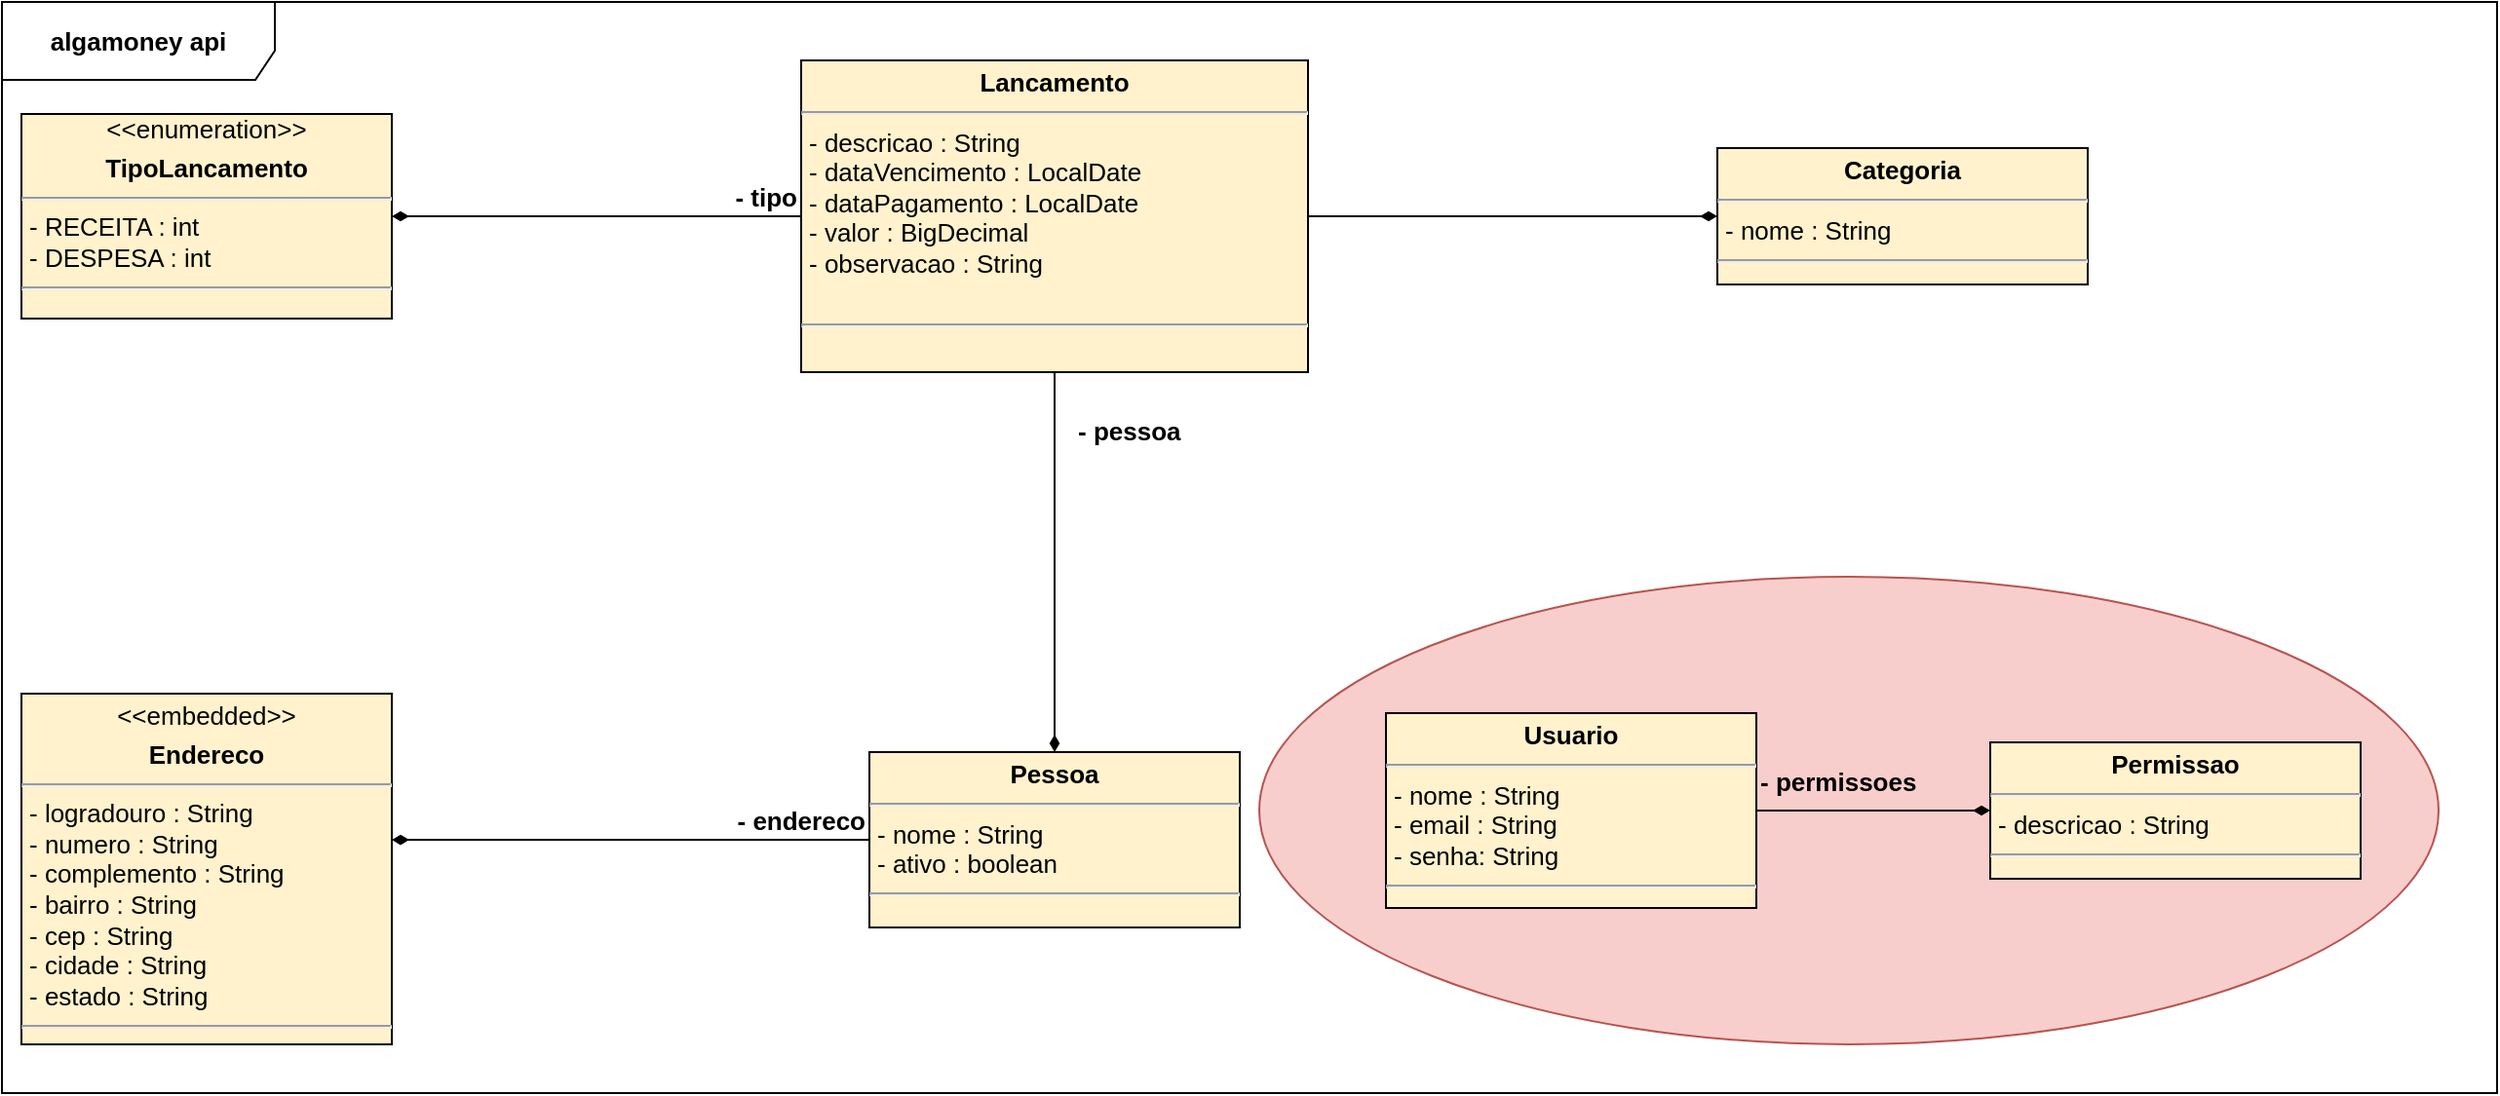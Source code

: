<mxfile version="14.4.2" type="device"><diagram id="ncuHzBbxJ_5knfSoIQrn" name="Página-1"><mxGraphModel dx="1422" dy="808" grid="1" gridSize="10" guides="1" tooltips="1" connect="1" arrows="1" fold="1" page="1" pageScale="1" pageWidth="827" pageHeight="1169" math="0" shadow="0"><root><mxCell id="0"/><mxCell id="1" parent="0"/><mxCell id="CHXhr2YtQ0jHyPZLbdqL-55" value="&lt;b&gt;algamoney api&lt;/b&gt;" style="shape=umlFrame;whiteSpace=wrap;html=1;rounded=0;shadow=0;glass=0;sketch=0;strokeColor=#000000;strokeWidth=1;fillColor=none;gradientColor=none;fontSize=13;align=center;width=140;height=40;" parent="1" vertex="1"><mxGeometry x="40" y="80" width="1280" height="560" as="geometry"/></mxCell><mxCell id="CHXhr2YtQ0jHyPZLbdqL-40" value="&lt;p style=&quot;margin: 4px 0px 0px; text-align: center; font-size: 13px;&quot;&gt;&lt;b style=&quot;font-size: 13px;&quot;&gt;Categoria&lt;/b&gt;&lt;/p&gt;&lt;hr style=&quot;font-size: 13px;&quot;&gt;&lt;p style=&quot;margin: 0px 0px 0px 4px; font-size: 13px;&quot;&gt;- nome : String&lt;br style=&quot;font-size: 13px;&quot;&gt;&lt;/p&gt;&lt;hr style=&quot;font-size: 13px;&quot;&gt;&lt;p style=&quot;margin: 0px 0px 0px 4px; font-size: 13px;&quot;&gt;&lt;br style=&quot;font-size: 13px;&quot;&gt;&lt;/p&gt;" style="verticalAlign=top;align=left;overflow=fill;fontSize=13;fontFamily=Helvetica;html=1;rounded=0;shadow=0;glass=0;sketch=0;strokeWidth=1;fillColor=#fff2cc;" parent="1" vertex="1"><mxGeometry x="920" y="155" width="190" height="70" as="geometry"/></mxCell><mxCell id="CHXhr2YtQ0jHyPZLbdqL-42" style="edgeStyle=orthogonalEdgeStyle;rounded=0;orthogonalLoop=1;jettySize=auto;html=1;endArrow=diamondThin;endFill=1;fontSize=13;" parent="1" source="CHXhr2YtQ0jHyPZLbdqL-41" target="CHXhr2YtQ0jHyPZLbdqL-40" edge="1"><mxGeometry relative="1" as="geometry"/></mxCell><mxCell id="CHXhr2YtQ0jHyPZLbdqL-48" style="edgeStyle=orthogonalEdgeStyle;rounded=0;orthogonalLoop=1;jettySize=auto;html=1;endArrow=diamondThin;endFill=1;fontSize=13;" parent="1" source="CHXhr2YtQ0jHyPZLbdqL-41" target="CHXhr2YtQ0jHyPZLbdqL-45" edge="1"><mxGeometry relative="1" as="geometry"/></mxCell><mxCell id="CHXhr2YtQ0jHyPZLbdqL-52" style="edgeStyle=orthogonalEdgeStyle;rounded=0;orthogonalLoop=1;jettySize=auto;html=1;endArrow=diamondThin;endFill=1;fontSize=13;" parent="1" source="CHXhr2YtQ0jHyPZLbdqL-41" target="CHXhr2YtQ0jHyPZLbdqL-51" edge="1"><mxGeometry relative="1" as="geometry"/></mxCell><mxCell id="CHXhr2YtQ0jHyPZLbdqL-41" value="&lt;p style=&quot;margin: 4px 0px 0px; text-align: center; font-size: 13px;&quot;&gt;&lt;b style=&quot;font-size: 13px;&quot;&gt;Lancamento&lt;/b&gt;&lt;/p&gt;&lt;hr style=&quot;font-size: 13px;&quot;&gt;&lt;p style=&quot;margin: 0px 0px 0px 4px; font-size: 13px;&quot;&gt;- descricao : String&lt;br style=&quot;font-size: 13px;&quot;&gt;&lt;/p&gt;&lt;p style=&quot;margin: 0px 0px 0px 4px; font-size: 13px;&quot;&gt;- dataVencimento : LocalDate&lt;/p&gt;&lt;p style=&quot;margin: 0px 0px 0px 4px; font-size: 13px;&quot;&gt;- dataPagamento : LocalDate&lt;/p&gt;&lt;p style=&quot;margin: 0px 0px 0px 4px; font-size: 13px;&quot;&gt;- valor : BigDecimal&lt;/p&gt;&lt;p style=&quot;margin: 0px 0px 0px 4px; font-size: 13px;&quot;&gt;- observacao : String&lt;/p&gt;&lt;p style=&quot;margin: 0px 0px 0px 4px; font-size: 13px;&quot;&gt;&lt;br style=&quot;font-size: 13px;&quot;&gt;&lt;/p&gt;&lt;hr style=&quot;font-size: 13px;&quot;&gt;&lt;p style=&quot;margin: 0px 0px 0px 4px; font-size: 13px;&quot;&gt;&lt;br style=&quot;font-size: 13px;&quot;&gt;&lt;/p&gt;" style="verticalAlign=top;align=left;overflow=fill;fontSize=13;fontFamily=Helvetica;html=1;rounded=0;shadow=0;glass=0;sketch=0;strokeWidth=1;fillColor=#fff2cc;horizontal=1;spacingTop=0;" parent="1" vertex="1"><mxGeometry x="450" y="110" width="260" height="160" as="geometry"/></mxCell><mxCell id="CHXhr2YtQ0jHyPZLbdqL-47" style="edgeStyle=orthogonalEdgeStyle;rounded=0;orthogonalLoop=1;jettySize=auto;html=1;entryX=1;entryY=0.417;entryDx=0;entryDy=0;entryPerimeter=0;endArrow=diamondThin;endFill=1;fontSize=13;" parent="1" source="CHXhr2YtQ0jHyPZLbdqL-45" target="CHXhr2YtQ0jHyPZLbdqL-46" edge="1"><mxGeometry relative="1" as="geometry"/></mxCell><mxCell id="CHXhr2YtQ0jHyPZLbdqL-45" value="&lt;p style=&quot;margin: 4px 0px 0px ; text-align: center ; font-size: 13px&quot;&gt;&lt;b style=&quot;font-size: 13px&quot;&gt;Pessoa&lt;/b&gt;&lt;/p&gt;&lt;hr style=&quot;font-size: 13px&quot;&gt;&lt;p style=&quot;margin: 0px 0px 0px 4px ; font-size: 13px&quot;&gt;- nome : String&lt;br style=&quot;font-size: 13px&quot;&gt;&lt;/p&gt;&lt;p style=&quot;margin: 0px 0px 0px 4px ; font-size: 13px&quot;&gt;- ativo : boolean&lt;/p&gt;&lt;hr style=&quot;font-size: 13px&quot;&gt;&lt;p style=&quot;margin: 0px 0px 0px 4px ; font-size: 13px&quot;&gt;&lt;br style=&quot;font-size: 13px&quot;&gt;&lt;/p&gt;" style="verticalAlign=top;align=left;overflow=fill;fontSize=13;fontFamily=Helvetica;html=1;rounded=0;shadow=0;glass=0;sketch=0;strokeWidth=1;fillColor=#fff2cc;" parent="1" vertex="1"><mxGeometry x="485" y="465" width="190" height="90" as="geometry"/></mxCell><mxCell id="CHXhr2YtQ0jHyPZLbdqL-46" value="&lt;p style=&quot;margin: 4px 0px 0px ; text-align: center ; font-size: 13px&quot;&gt;&lt;span style=&quot;font-size: 13px&quot;&gt;&amp;lt;&amp;lt;embedded&amp;gt;&amp;gt;&lt;/span&gt;&lt;/p&gt;&lt;p style=&quot;margin: 4px 0px 0px ; text-align: center ; font-size: 13px&quot;&gt;&lt;b style=&quot;font-size: 13px&quot;&gt;Endereco&lt;/b&gt;&lt;/p&gt;&lt;hr style=&quot;font-size: 13px&quot;&gt;&lt;p style=&quot;margin: 0px 0px 0px 4px ; font-size: 13px&quot;&gt;- logradouro : String&lt;br style=&quot;font-size: 13px&quot;&gt;&lt;/p&gt;&lt;p style=&quot;margin: 0px 0px 0px 4px ; font-size: 13px&quot;&gt;- numero : String&lt;/p&gt;&lt;p style=&quot;margin: 0px 0px 0px 4px ; font-size: 13px&quot;&gt;- complemento : String&lt;/p&gt;&lt;p style=&quot;margin: 0px 0px 0px 4px ; font-size: 13px&quot;&gt;- bairro : String&lt;/p&gt;&lt;p style=&quot;margin: 0px 0px 0px 4px ; font-size: 13px&quot;&gt;- cep : String&lt;/p&gt;&lt;p style=&quot;margin: 0px 0px 0px 4px ; font-size: 13px&quot;&gt;- cidade : String&lt;/p&gt;&lt;p style=&quot;margin: 0px 0px 0px 4px ; font-size: 13px&quot;&gt;- estado : String&lt;/p&gt;&lt;hr style=&quot;font-size: 13px&quot;&gt;&lt;p style=&quot;margin: 0px 0px 0px 4px ; font-size: 13px&quot;&gt;&lt;br style=&quot;font-size: 13px&quot;&gt;&lt;/p&gt;" style="verticalAlign=top;align=left;overflow=fill;fontSize=13;fontFamily=Helvetica;html=1;rounded=0;shadow=0;glass=0;sketch=0;strokeWidth=1;fillColor=#fff2cc;" parent="1" vertex="1"><mxGeometry x="50" y="435" width="190" height="180" as="geometry"/></mxCell><mxCell id="CHXhr2YtQ0jHyPZLbdqL-39" value="" style="ellipse;whiteSpace=wrap;html=1;rounded=0;shadow=0;glass=0;sketch=0;strokeColor=#b85450;strokeWidth=1;fillColor=#f8cecc;align=left;" parent="1" vertex="1"><mxGeometry x="685" y="375" width="605" height="240" as="geometry"/></mxCell><mxCell id="CHXhr2YtQ0jHyPZLbdqL-34" value="&lt;p style=&quot;margin: 4px 0px 0px; text-align: center; font-size: 13px;&quot;&gt;&lt;b style=&quot;font-size: 13px;&quot;&gt;Usuario&lt;/b&gt;&lt;/p&gt;&lt;hr style=&quot;font-size: 13px;&quot;&gt;&lt;p style=&quot;margin: 0px 0px 0px 4px; font-size: 13px;&quot;&gt;- nome : String&lt;br style=&quot;font-size: 13px;&quot;&gt;- email : String&lt;/p&gt;&lt;p style=&quot;margin: 0px 0px 0px 4px; font-size: 13px;&quot;&gt;- senha: String&lt;/p&gt;&lt;hr style=&quot;font-size: 13px;&quot;&gt;&lt;p style=&quot;margin: 0px 0px 0px 4px; font-size: 13px;&quot;&gt;&lt;br style=&quot;font-size: 13px;&quot;&gt;&lt;/p&gt;" style="verticalAlign=top;align=left;overflow=fill;fontSize=13;fontFamily=Helvetica;html=1;rounded=0;shadow=0;glass=0;sketch=0;strokeWidth=1;fillColor=#fff2cc;" parent="1" vertex="1"><mxGeometry x="750" y="445" width="190" height="100" as="geometry"/></mxCell><mxCell id="CHXhr2YtQ0jHyPZLbdqL-35" value="&lt;p style=&quot;margin: 4px 0px 0px; text-align: center; font-size: 13px;&quot;&gt;&lt;b style=&quot;font-size: 13px;&quot;&gt;Permissao&lt;/b&gt;&lt;/p&gt;&lt;hr style=&quot;font-size: 13px;&quot;&gt;&lt;p style=&quot;margin: 0px 0px 0px 4px; font-size: 13px;&quot;&gt;- descricao : String&lt;br style=&quot;font-size: 13px;&quot;&gt;&lt;/p&gt;&lt;hr style=&quot;font-size: 13px;&quot;&gt;&lt;p style=&quot;margin: 0px 0px 0px 4px; font-size: 13px;&quot;&gt;&lt;br style=&quot;font-size: 13px;&quot;&gt;&lt;/p&gt;" style="verticalAlign=top;align=left;overflow=fill;fontSize=13;fontFamily=Helvetica;html=1;rounded=0;shadow=0;glass=0;sketch=0;strokeWidth=1;fillColor=#fff2cc;" parent="1" vertex="1"><mxGeometry x="1060" y="460" width="190" height="70" as="geometry"/></mxCell><mxCell id="CHXhr2YtQ0jHyPZLbdqL-36" style="edgeStyle=orthogonalEdgeStyle;rounded=0;orthogonalLoop=1;jettySize=auto;html=1;entryX=0;entryY=0.5;entryDx=0;entryDy=0;endArrow=diamondThin;endFill=1;" parent="1" source="CHXhr2YtQ0jHyPZLbdqL-34" target="CHXhr2YtQ0jHyPZLbdqL-35" edge="1"><mxGeometry x="750" y="380" as="geometry"/></mxCell><mxCell id="CHXhr2YtQ0jHyPZLbdqL-37" value="- permissoes" style="text;html=1;strokeColor=none;fillColor=none;align=left;verticalAlign=middle;whiteSpace=wrap;rounded=0;shadow=0;glass=0;sketch=0;fontStyle=1;fontSize=13;" parent="1" vertex="1"><mxGeometry x="940" y="470" width="120" height="20" as="geometry"/></mxCell><mxCell id="CHXhr2YtQ0jHyPZLbdqL-49" value="- pessoa" style="text;html=1;strokeColor=none;fillColor=none;align=left;verticalAlign=middle;whiteSpace=wrap;rounded=0;shadow=0;glass=0;sketch=0;fontStyle=1;fontSize=13;" parent="1" vertex="1"><mxGeometry x="590" y="290" width="120" height="20" as="geometry"/></mxCell><mxCell id="CHXhr2YtQ0jHyPZLbdqL-50" value="- endereco" style="text;html=1;strokeColor=none;fillColor=none;align=right;verticalAlign=middle;whiteSpace=wrap;rounded=0;shadow=0;glass=0;sketch=0;fontStyle=1;fontSize=13;" parent="1" vertex="1"><mxGeometry x="405" y="490" width="80" height="20" as="geometry"/></mxCell><mxCell id="CHXhr2YtQ0jHyPZLbdqL-51" value="&lt;div style=&quot;text-align: center&quot;&gt;&lt;span&gt;&amp;lt;&amp;lt;enumeration&amp;gt;&amp;gt;&lt;/span&gt;&lt;/div&gt;&lt;p style=&quot;margin: 4px 0px 0px ; text-align: center ; font-size: 13px&quot;&gt;&lt;b style=&quot;font-size: 13px&quot;&gt;TipoLancamento&lt;/b&gt;&lt;/p&gt;&lt;hr style=&quot;font-size: 13px&quot;&gt;&lt;p style=&quot;margin: 0px 0px 0px 4px ; font-size: 13px&quot;&gt;- RECEITA : int&lt;br style=&quot;font-size: 13px&quot;&gt;&lt;/p&gt;&lt;p style=&quot;margin: 0px 0px 0px 4px ; font-size: 13px&quot;&gt;- DESPESA : int&lt;/p&gt;&lt;hr style=&quot;font-size: 13px&quot;&gt;&lt;p style=&quot;margin: 0px 0px 0px 4px ; font-size: 13px&quot;&gt;&lt;br style=&quot;font-size: 13px&quot;&gt;&lt;/p&gt;" style="verticalAlign=top;align=left;overflow=fill;fontSize=13;fontFamily=Helvetica;html=1;rounded=0;shadow=0;glass=0;sketch=0;strokeWidth=1;fillColor=#fff2cc;" parent="1" vertex="1"><mxGeometry x="50" y="137.5" width="190" height="105" as="geometry"/></mxCell><mxCell id="CHXhr2YtQ0jHyPZLbdqL-54" value="- tipo" style="text;html=1;strokeColor=none;fillColor=none;align=right;verticalAlign=middle;whiteSpace=wrap;rounded=0;shadow=0;glass=0;sketch=0;fontStyle=1;fontSize=13;" parent="1" vertex="1"><mxGeometry x="370" y="170" width="80" height="20" as="geometry"/></mxCell></root></mxGraphModel></diagram></mxfile>
